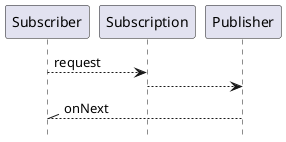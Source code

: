 @startuml
hide footbox

Subscriber --> Subscription : request
Subscription --> Publisher

Publisher --\\ Subscriber : onNext

@enduml
